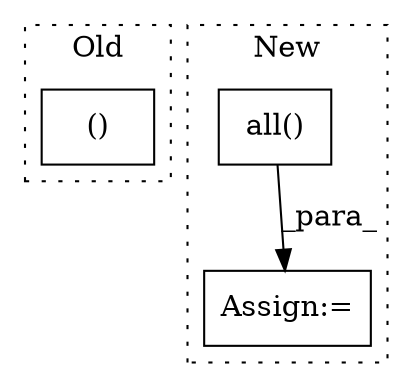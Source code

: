 digraph G {
subgraph cluster0 {
1 [label="()" a="54" s="4541" l="15" shape="box"];
label = "Old";
style="dotted";
}
subgraph cluster1 {
2 [label="all()" a="75" s="4941" l="23" shape="box"];
3 [label="Assign:=" a="68" s="4921" l="3" shape="box"];
label = "New";
style="dotted";
}
2 -> 3 [label="_para_"];
}